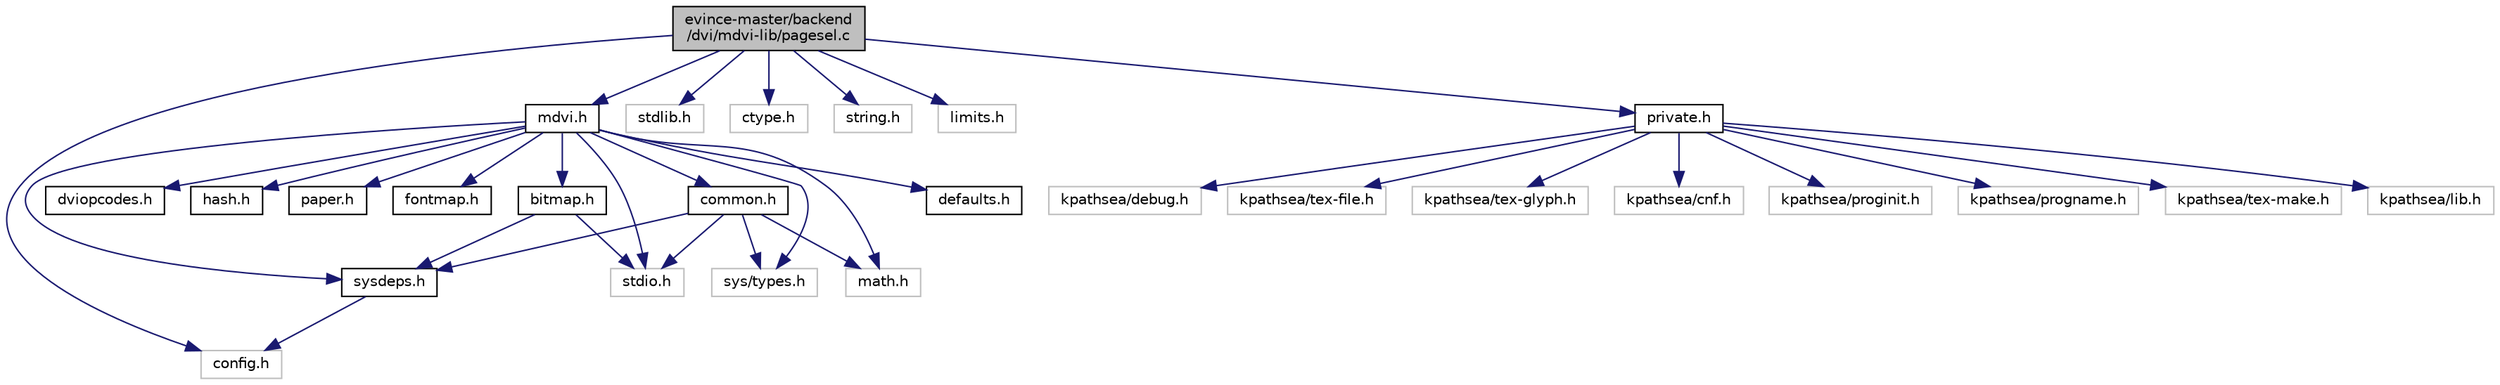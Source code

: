 digraph "evince-master/backend/dvi/mdvi-lib/pagesel.c"
{
  edge [fontname="Helvetica",fontsize="10",labelfontname="Helvetica",labelfontsize="10"];
  node [fontname="Helvetica",fontsize="10",shape=record];
  Node1 [label="evince-master/backend\l/dvi/mdvi-lib/pagesel.c",height=0.2,width=0.4,color="black", fillcolor="grey75", style="filled" fontcolor="black"];
  Node1 -> Node2 [color="midnightblue",fontsize="10",style="solid",fontname="Helvetica"];
  Node2 [label="config.h",height=0.2,width=0.4,color="grey75", fillcolor="white", style="filled"];
  Node1 -> Node3 [color="midnightblue",fontsize="10",style="solid",fontname="Helvetica"];
  Node3 [label="stdlib.h",height=0.2,width=0.4,color="grey75", fillcolor="white", style="filled"];
  Node1 -> Node4 [color="midnightblue",fontsize="10",style="solid",fontname="Helvetica"];
  Node4 [label="ctype.h",height=0.2,width=0.4,color="grey75", fillcolor="white", style="filled"];
  Node1 -> Node5 [color="midnightblue",fontsize="10",style="solid",fontname="Helvetica"];
  Node5 [label="string.h",height=0.2,width=0.4,color="grey75", fillcolor="white", style="filled"];
  Node1 -> Node6 [color="midnightblue",fontsize="10",style="solid",fontname="Helvetica"];
  Node6 [label="limits.h",height=0.2,width=0.4,color="grey75", fillcolor="white", style="filled"];
  Node1 -> Node7 [color="midnightblue",fontsize="10",style="solid",fontname="Helvetica"];
  Node7 [label="mdvi.h",height=0.2,width=0.4,color="black", fillcolor="white", style="filled",URL="$d9/df8/mdvi_8h.html"];
  Node7 -> Node8 [color="midnightblue",fontsize="10",style="solid",fontname="Helvetica"];
  Node8 [label="stdio.h",height=0.2,width=0.4,color="grey75", fillcolor="white", style="filled"];
  Node7 -> Node9 [color="midnightblue",fontsize="10",style="solid",fontname="Helvetica"];
  Node9 [label="sys/types.h",height=0.2,width=0.4,color="grey75", fillcolor="white", style="filled"];
  Node7 -> Node10 [color="midnightblue",fontsize="10",style="solid",fontname="Helvetica"];
  Node10 [label="math.h",height=0.2,width=0.4,color="grey75", fillcolor="white", style="filled"];
  Node7 -> Node11 [color="midnightblue",fontsize="10",style="solid",fontname="Helvetica"];
  Node11 [label="sysdeps.h",height=0.2,width=0.4,color="black", fillcolor="white", style="filled",URL="$d2/d6f/sysdeps_8h.html"];
  Node11 -> Node2 [color="midnightblue",fontsize="10",style="solid",fontname="Helvetica"];
  Node7 -> Node12 [color="midnightblue",fontsize="10",style="solid",fontname="Helvetica"];
  Node12 [label="bitmap.h",height=0.2,width=0.4,color="black", fillcolor="white", style="filled",URL="$da/dcb/bitmap_8h.html"];
  Node12 -> Node11 [color="midnightblue",fontsize="10",style="solid",fontname="Helvetica"];
  Node12 -> Node8 [color="midnightblue",fontsize="10",style="solid",fontname="Helvetica"];
  Node7 -> Node13 [color="midnightblue",fontsize="10",style="solid",fontname="Helvetica"];
  Node13 [label="common.h",height=0.2,width=0.4,color="black", fillcolor="white", style="filled",URL="$dc/d54/common_8h.html"];
  Node13 -> Node8 [color="midnightblue",fontsize="10",style="solid",fontname="Helvetica"];
  Node13 -> Node9 [color="midnightblue",fontsize="10",style="solid",fontname="Helvetica"];
  Node13 -> Node10 [color="midnightblue",fontsize="10",style="solid",fontname="Helvetica"];
  Node13 -> Node11 [color="midnightblue",fontsize="10",style="solid",fontname="Helvetica"];
  Node7 -> Node14 [color="midnightblue",fontsize="10",style="solid",fontname="Helvetica"];
  Node14 [label="defaults.h",height=0.2,width=0.4,color="black", fillcolor="white", style="filled",URL="$dd/da3/defaults_8h.html"];
  Node7 -> Node15 [color="midnightblue",fontsize="10",style="solid",fontname="Helvetica"];
  Node15 [label="dviopcodes.h",height=0.2,width=0.4,color="black", fillcolor="white", style="filled",URL="$d7/dba/dviopcodes_8h.html"];
  Node7 -> Node16 [color="midnightblue",fontsize="10",style="solid",fontname="Helvetica"];
  Node16 [label="hash.h",height=0.2,width=0.4,color="black", fillcolor="white", style="filled",URL="$db/dfb/hash_8h.html"];
  Node7 -> Node17 [color="midnightblue",fontsize="10",style="solid",fontname="Helvetica"];
  Node17 [label="paper.h",height=0.2,width=0.4,color="black", fillcolor="white", style="filled",URL="$d8/db1/paper_8h.html"];
  Node7 -> Node18 [color="midnightblue",fontsize="10",style="solid",fontname="Helvetica"];
  Node18 [label="fontmap.h",height=0.2,width=0.4,color="black", fillcolor="white", style="filled",URL="$d7/d6c/fontmap_8h.html"];
  Node1 -> Node19 [color="midnightblue",fontsize="10",style="solid",fontname="Helvetica"];
  Node19 [label="private.h",height=0.2,width=0.4,color="black", fillcolor="white", style="filled",URL="$d3/d2e/private_8h.html"];
  Node19 -> Node20 [color="midnightblue",fontsize="10",style="solid",fontname="Helvetica"];
  Node20 [label="kpathsea/debug.h",height=0.2,width=0.4,color="grey75", fillcolor="white", style="filled"];
  Node19 -> Node21 [color="midnightblue",fontsize="10",style="solid",fontname="Helvetica"];
  Node21 [label="kpathsea/tex-file.h",height=0.2,width=0.4,color="grey75", fillcolor="white", style="filled"];
  Node19 -> Node22 [color="midnightblue",fontsize="10",style="solid",fontname="Helvetica"];
  Node22 [label="kpathsea/tex-glyph.h",height=0.2,width=0.4,color="grey75", fillcolor="white", style="filled"];
  Node19 -> Node23 [color="midnightblue",fontsize="10",style="solid",fontname="Helvetica"];
  Node23 [label="kpathsea/cnf.h",height=0.2,width=0.4,color="grey75", fillcolor="white", style="filled"];
  Node19 -> Node24 [color="midnightblue",fontsize="10",style="solid",fontname="Helvetica"];
  Node24 [label="kpathsea/proginit.h",height=0.2,width=0.4,color="grey75", fillcolor="white", style="filled"];
  Node19 -> Node25 [color="midnightblue",fontsize="10",style="solid",fontname="Helvetica"];
  Node25 [label="kpathsea/progname.h",height=0.2,width=0.4,color="grey75", fillcolor="white", style="filled"];
  Node19 -> Node26 [color="midnightblue",fontsize="10",style="solid",fontname="Helvetica"];
  Node26 [label="kpathsea/tex-make.h",height=0.2,width=0.4,color="grey75", fillcolor="white", style="filled"];
  Node19 -> Node27 [color="midnightblue",fontsize="10",style="solid",fontname="Helvetica"];
  Node27 [label="kpathsea/lib.h",height=0.2,width=0.4,color="grey75", fillcolor="white", style="filled"];
}
